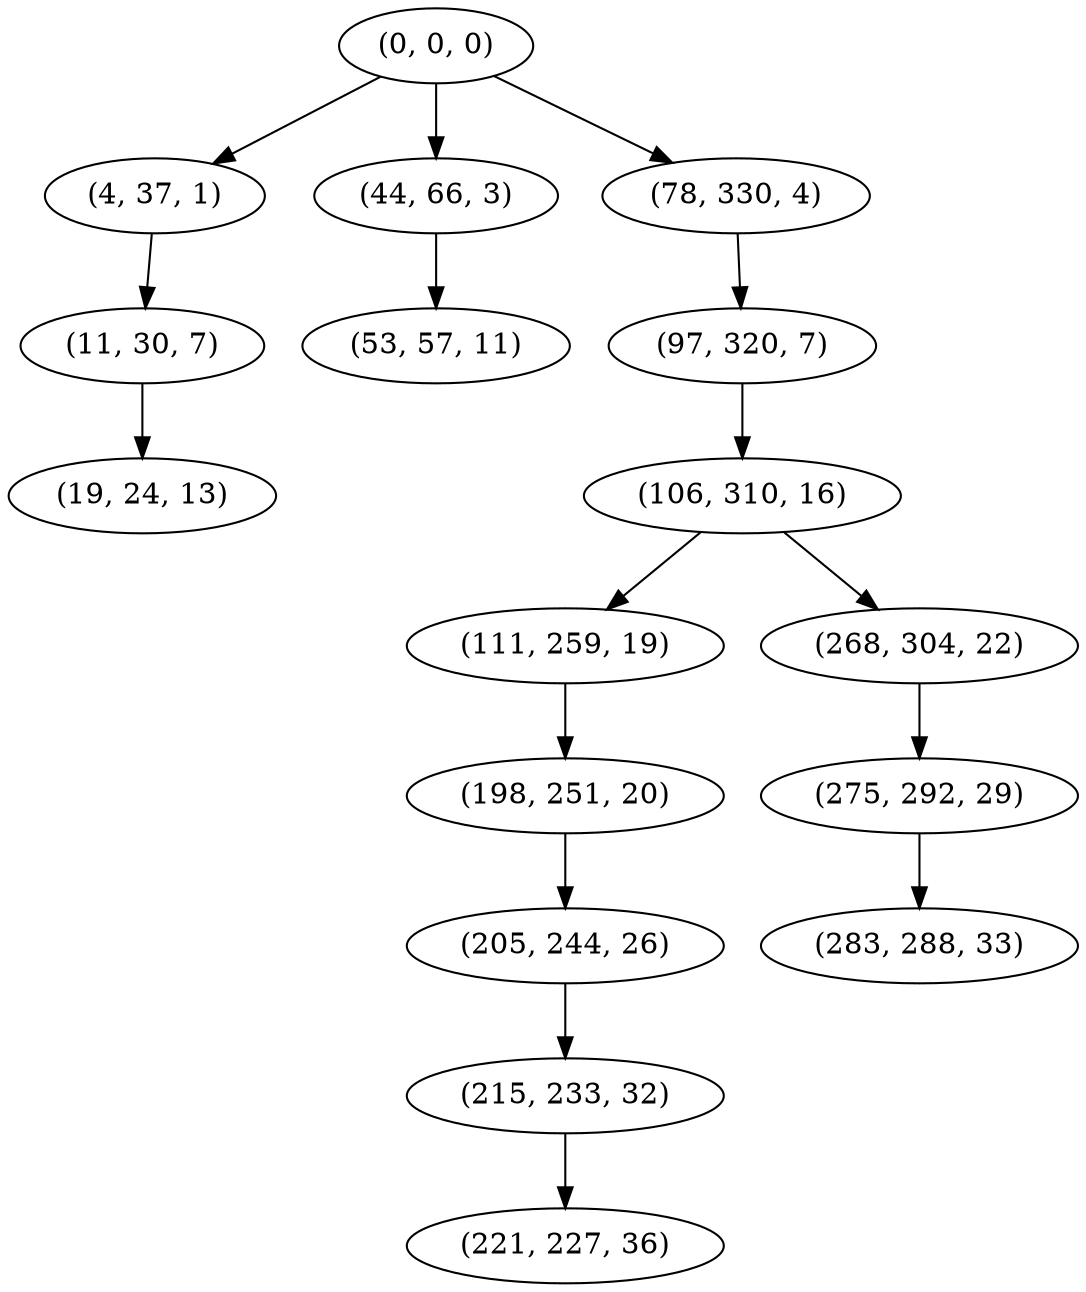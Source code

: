 digraph tree {
    "(0, 0, 0)";
    "(4, 37, 1)";
    "(11, 30, 7)";
    "(19, 24, 13)";
    "(44, 66, 3)";
    "(53, 57, 11)";
    "(78, 330, 4)";
    "(97, 320, 7)";
    "(106, 310, 16)";
    "(111, 259, 19)";
    "(198, 251, 20)";
    "(205, 244, 26)";
    "(215, 233, 32)";
    "(221, 227, 36)";
    "(268, 304, 22)";
    "(275, 292, 29)";
    "(283, 288, 33)";
    "(0, 0, 0)" -> "(4, 37, 1)";
    "(0, 0, 0)" -> "(44, 66, 3)";
    "(0, 0, 0)" -> "(78, 330, 4)";
    "(4, 37, 1)" -> "(11, 30, 7)";
    "(11, 30, 7)" -> "(19, 24, 13)";
    "(44, 66, 3)" -> "(53, 57, 11)";
    "(78, 330, 4)" -> "(97, 320, 7)";
    "(97, 320, 7)" -> "(106, 310, 16)";
    "(106, 310, 16)" -> "(111, 259, 19)";
    "(106, 310, 16)" -> "(268, 304, 22)";
    "(111, 259, 19)" -> "(198, 251, 20)";
    "(198, 251, 20)" -> "(205, 244, 26)";
    "(205, 244, 26)" -> "(215, 233, 32)";
    "(215, 233, 32)" -> "(221, 227, 36)";
    "(268, 304, 22)" -> "(275, 292, 29)";
    "(275, 292, 29)" -> "(283, 288, 33)";
}
